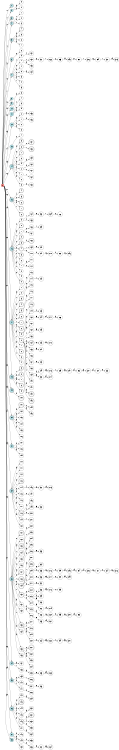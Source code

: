 digraph APTA {
__start0 [label="" shape="none"];

rankdir=LR;
size="8,5";

s0 [style="filled", color="black", fillcolor="#ff817b" shape="circle", label="0"];
s1 [style="rounded,filled", color="black", fillcolor="powderblue" shape="doublecircle", label="1"];
s2 [style="filled", color="black", fillcolor="powderblue" shape="circle", label="2"];
s3 [style="rounded,filled", color="black", fillcolor="powderblue" shape="doublecircle", label="3"];
s4 [style="rounded,filled", color="black", fillcolor="powderblue" shape="doublecircle", label="4"];
s5 [style="rounded,filled", color="black", fillcolor="powderblue" shape="doublecircle", label="5"];
s6 [style="rounded,filled", color="black", fillcolor="powderblue" shape="doublecircle", label="6"];
s7 [style="rounded,filled", color="black", fillcolor="powderblue" shape="doublecircle", label="7"];
s8 [style="filled", color="black", fillcolor="powderblue" shape="circle", label="8"];
s9 [style="rounded,filled", color="black", fillcolor="powderblue" shape="doublecircle", label="9"];
s10 [style="filled", color="black", fillcolor="powderblue" shape="circle", label="10"];
s11 [style="filled", color="black", fillcolor="powderblue" shape="circle", label="11"];
s12 [style="filled", color="black", fillcolor="powderblue" shape="circle", label="12"];
s13 [style="filled", color="black", fillcolor="powderblue" shape="circle", label="13"];
s14 [style="rounded,filled", color="black", fillcolor="powderblue" shape="doublecircle", label="14"];
s15 [style="rounded,filled", color="black", fillcolor="powderblue" shape="doublecircle", label="15"];
s16 [style="rounded,filled", color="black", fillcolor="powderblue" shape="doublecircle", label="16"];
s17 [style="rounded,filled", color="black", fillcolor="powderblue" shape="doublecircle", label="17"];
s18 [style="rounded,filled", color="black", fillcolor="powderblue" shape="doublecircle", label="18"];
s19 [style="rounded,filled", color="black", fillcolor="powderblue" shape="doublecircle", label="19"];
s20 [style="rounded,filled", color="black", fillcolor="powderblue" shape="doublecircle", label="20"];
s21 [style="filled", color="black", fillcolor="powderblue" shape="circle", label="21"];
s22 [style="rounded,filled", color="black", fillcolor="powderblue" shape="doublecircle", label="22"];
s23 [style="rounded,filled", color="black", fillcolor="powderblue" shape="doublecircle", label="23"];
s24 [style="filled", color="black", fillcolor="powderblue" shape="circle", label="24"];
s25 [style="filled", color="black", fillcolor="powderblue" shape="circle", label="25"];
s26 [style="rounded,filled", color="black", fillcolor="powderblue" shape="doublecircle", label="26"];
s27 [style="filled", color="black", fillcolor="powderblue" shape="circle", label="27"];
s28 [style="filled", color="black", fillcolor="powderblue" shape="circle", label="28"];
s29 [style="filled", color="black", fillcolor="white" shape="circle", label="29"];
s30 [style="filled", color="black", fillcolor="white" shape="circle", label="30"];
s31 [style="filled", color="black", fillcolor="white" shape="circle", label="31"];
s32 [style="filled", color="black", fillcolor="white" shape="circle", label="32"];
s33 [style="filled", color="black", fillcolor="white" shape="circle", label="33"];
s34 [style="rounded,filled", color="black", fillcolor="white" shape="doublecircle", label="34"];
s35 [style="filled", color="black", fillcolor="white" shape="circle", label="35"];
s36 [style="filled", color="black", fillcolor="white" shape="circle", label="36"];
s37 [style="filled", color="black", fillcolor="white" shape="circle", label="37"];
s38 [style="filled", color="black", fillcolor="white" shape="circle", label="38"];
s39 [style="filled", color="black", fillcolor="white" shape="circle", label="39"];
s40 [style="filled", color="black", fillcolor="white" shape="circle", label="40"];
s41 [style="filled", color="black", fillcolor="white" shape="circle", label="41"];
s42 [style="filled", color="black", fillcolor="white" shape="circle", label="42"];
s43 [style="filled", color="black", fillcolor="white" shape="circle", label="43"];
s44 [style="filled", color="black", fillcolor="white" shape="circle", label="44"];
s45 [style="filled", color="black", fillcolor="white" shape="circle", label="45"];
s46 [style="filled", color="black", fillcolor="white" shape="circle", label="46"];
s47 [style="filled", color="black", fillcolor="white" shape="circle", label="47"];
s48 [style="filled", color="black", fillcolor="white" shape="circle", label="48"];
s49 [style="filled", color="black", fillcolor="white" shape="circle", label="49"];
s50 [style="filled", color="black", fillcolor="white" shape="circle", label="50"];
s51 [style="filled", color="black", fillcolor="white" shape="circle", label="51"];
s52 [style="filled", color="black", fillcolor="white" shape="circle", label="52"];
s53 [style="filled", color="black", fillcolor="white" shape="circle", label="53"];
s54 [style="filled", color="black", fillcolor="white" shape="circle", label="54"];
s55 [style="rounded,filled", color="black", fillcolor="white" shape="doublecircle", label="55"];
s56 [style="rounded,filled", color="black", fillcolor="white" shape="doublecircle", label="56"];
s57 [style="rounded,filled", color="black", fillcolor="white" shape="doublecircle", label="57"];
s58 [style="filled", color="black", fillcolor="white" shape="circle", label="58"];
s59 [style="filled", color="black", fillcolor="white" shape="circle", label="59"];
s60 [style="filled", color="black", fillcolor="white" shape="circle", label="60"];
s61 [style="filled", color="black", fillcolor="white" shape="circle", label="61"];
s62 [style="filled", color="black", fillcolor="white" shape="circle", label="62"];
s63 [style="filled", color="black", fillcolor="white" shape="circle", label="63"];
s64 [style="rounded,filled", color="black", fillcolor="white" shape="doublecircle", label="64"];
s65 [style="rounded,filled", color="black", fillcolor="white" shape="doublecircle", label="65"];
s66 [style="rounded,filled", color="black", fillcolor="white" shape="doublecircle", label="66"];
s67 [style="rounded,filled", color="black", fillcolor="white" shape="doublecircle", label="67"];
s68 [style="rounded,filled", color="black", fillcolor="white" shape="doublecircle", label="68"];
s69 [style="filled", color="black", fillcolor="white" shape="circle", label="69"];
s70 [style="rounded,filled", color="black", fillcolor="white" shape="doublecircle", label="70"];
s71 [style="filled", color="black", fillcolor="white" shape="circle", label="71"];
s72 [style="rounded,filled", color="black", fillcolor="white" shape="doublecircle", label="72"];
s73 [style="rounded,filled", color="black", fillcolor="white" shape="doublecircle", label="73"];
s74 [style="rounded,filled", color="black", fillcolor="white" shape="doublecircle", label="74"];
s75 [style="rounded,filled", color="black", fillcolor="white" shape="doublecircle", label="75"];
s76 [style="filled", color="black", fillcolor="white" shape="circle", label="76"];
s77 [style="filled", color="black", fillcolor="white" shape="circle", label="77"];
s78 [style="filled", color="black", fillcolor="white" shape="circle", label="78"];
s79 [style="filled", color="black", fillcolor="white" shape="circle", label="79"];
s80 [style="rounded,filled", color="black", fillcolor="white" shape="doublecircle", label="80"];
s81 [style="filled", color="black", fillcolor="white" shape="circle", label="81"];
s82 [style="filled", color="black", fillcolor="white" shape="circle", label="82"];
s83 [style="rounded,filled", color="black", fillcolor="white" shape="doublecircle", label="83"];
s84 [style="rounded,filled", color="black", fillcolor="white" shape="doublecircle", label="84"];
s85 [style="rounded,filled", color="black", fillcolor="white" shape="doublecircle", label="85"];
s86 [style="rounded,filled", color="black", fillcolor="white" shape="doublecircle", label="86"];
s87 [style="rounded,filled", color="black", fillcolor="white" shape="doublecircle", label="87"];
s88 [style="rounded,filled", color="black", fillcolor="white" shape="doublecircle", label="88"];
s89 [style="rounded,filled", color="black", fillcolor="white" shape="doublecircle", label="89"];
s90 [style="rounded,filled", color="black", fillcolor="white" shape="doublecircle", label="90"];
s91 [style="filled", color="black", fillcolor="white" shape="circle", label="91"];
s92 [style="rounded,filled", color="black", fillcolor="white" shape="doublecircle", label="92"];
s93 [style="filled", color="black", fillcolor="white" shape="circle", label="93"];
s94 [style="filled", color="black", fillcolor="white" shape="circle", label="94"];
s95 [style="rounded,filled", color="black", fillcolor="white" shape="doublecircle", label="95"];
s96 [style="rounded,filled", color="black", fillcolor="white" shape="doublecircle", label="96"];
s97 [style="filled", color="black", fillcolor="white" shape="circle", label="97"];
s98 [style="rounded,filled", color="black", fillcolor="white" shape="doublecircle", label="98"];
s99 [style="rounded,filled", color="black", fillcolor="white" shape="doublecircle", label="99"];
s100 [style="rounded,filled", color="black", fillcolor="white" shape="doublecircle", label="100"];
s101 [style="rounded,filled", color="black", fillcolor="white" shape="doublecircle", label="101"];
s102 [style="filled", color="black", fillcolor="white" shape="circle", label="102"];
s103 [style="filled", color="black", fillcolor="white" shape="circle", label="103"];
s104 [style="filled", color="black", fillcolor="white" shape="circle", label="104"];
s105 [style="filled", color="black", fillcolor="white" shape="circle", label="105"];
s106 [style="filled", color="black", fillcolor="white" shape="circle", label="106"];
s107 [style="filled", color="black", fillcolor="white" shape="circle", label="107"];
s108 [style="filled", color="black", fillcolor="white" shape="circle", label="108"];
s109 [style="filled", color="black", fillcolor="white" shape="circle", label="109"];
s110 [style="filled", color="black", fillcolor="white" shape="circle", label="110"];
s111 [style="filled", color="black", fillcolor="white" shape="circle", label="111"];
s112 [style="filled", color="black", fillcolor="white" shape="circle", label="112"];
s113 [style="rounded,filled", color="black", fillcolor="white" shape="doublecircle", label="113"];
s114 [style="filled", color="black", fillcolor="white" shape="circle", label="114"];
s115 [style="filled", color="black", fillcolor="white" shape="circle", label="115"];
s116 [style="filled", color="black", fillcolor="white" shape="circle", label="116"];
s117 [style="filled", color="black", fillcolor="white" shape="circle", label="117"];
s118 [style="rounded,filled", color="black", fillcolor="white" shape="doublecircle", label="118"];
s119 [style="filled", color="black", fillcolor="white" shape="circle", label="119"];
s120 [style="filled", color="black", fillcolor="white" shape="circle", label="120"];
s121 [style="rounded,filled", color="black", fillcolor="white" shape="doublecircle", label="121"];
s122 [style="filled", color="black", fillcolor="white" shape="circle", label="122"];
s123 [style="rounded,filled", color="black", fillcolor="white" shape="doublecircle", label="123"];
s124 [style="filled", color="black", fillcolor="white" shape="circle", label="124"];
s125 [style="filled", color="black", fillcolor="white" shape="circle", label="125"];
s126 [style="filled", color="black", fillcolor="white" shape="circle", label="126"];
s127 [style="rounded,filled", color="black", fillcolor="white" shape="doublecircle", label="127"];
s128 [style="rounded,filled", color="black", fillcolor="white" shape="doublecircle", label="128"];
s129 [style="rounded,filled", color="black", fillcolor="white" shape="doublecircle", label="129"];
s130 [style="rounded,filled", color="black", fillcolor="white" shape="doublecircle", label="130"];
s131 [style="filled", color="black", fillcolor="white" shape="circle", label="131"];
s132 [style="filled", color="black", fillcolor="white" shape="circle", label="132"];
s133 [style="rounded,filled", color="black", fillcolor="white" shape="doublecircle", label="133"];
s134 [style="filled", color="black", fillcolor="white" shape="circle", label="134"];
s135 [style="filled", color="black", fillcolor="white" shape="circle", label="135"];
s136 [style="filled", color="black", fillcolor="white" shape="circle", label="136"];
s137 [style="filled", color="black", fillcolor="white" shape="circle", label="137"];
s138 [style="filled", color="black", fillcolor="white" shape="circle", label="138"];
s139 [style="filled", color="black", fillcolor="white" shape="circle", label="139"];
s140 [style="filled", color="black", fillcolor="white" shape="circle", label="140"];
s141 [style="filled", color="black", fillcolor="white" shape="circle", label="141"];
s142 [style="filled", color="black", fillcolor="white" shape="circle", label="142"];
s143 [style="rounded,filled", color="black", fillcolor="white" shape="doublecircle", label="143"];
s144 [style="filled", color="black", fillcolor="white" shape="circle", label="144"];
s145 [style="filled", color="black", fillcolor="white" shape="circle", label="145"];
s146 [style="rounded,filled", color="black", fillcolor="white" shape="doublecircle", label="146"];
s147 [style="filled", color="black", fillcolor="white" shape="circle", label="147"];
s148 [style="filled", color="black", fillcolor="white" shape="circle", label="148"];
s149 [style="filled", color="black", fillcolor="white" shape="circle", label="149"];
s150 [style="filled", color="black", fillcolor="white" shape="circle", label="150"];
s151 [style="filled", color="black", fillcolor="white" shape="circle", label="151"];
s152 [style="filled", color="black", fillcolor="white" shape="circle", label="152"];
s153 [style="filled", color="black", fillcolor="white" shape="circle", label="153"];
s154 [style="filled", color="black", fillcolor="white" shape="circle", label="154"];
s155 [style="filled", color="black", fillcolor="white" shape="circle", label="155"];
s156 [style="filled", color="black", fillcolor="white" shape="circle", label="156"];
s157 [style="rounded,filled", color="black", fillcolor="white" shape="doublecircle", label="157"];
s158 [style="rounded,filled", color="black", fillcolor="white" shape="doublecircle", label="158"];
s159 [style="filled", color="black", fillcolor="white" shape="circle", label="159"];
s160 [style="filled", color="black", fillcolor="white" shape="circle", label="160"];
s161 [style="filled", color="black", fillcolor="white" shape="circle", label="161"];
s162 [style="filled", color="black", fillcolor="white" shape="circle", label="162"];
s163 [style="filled", color="black", fillcolor="white" shape="circle", label="163"];
s164 [style="filled", color="black", fillcolor="white" shape="circle", label="164"];
s165 [style="filled", color="black", fillcolor="white" shape="circle", label="165"];
s166 [style="filled", color="black", fillcolor="white" shape="circle", label="166"];
s167 [style="filled", color="black", fillcolor="white" shape="circle", label="167"];
s168 [style="rounded,filled", color="black", fillcolor="white" shape="doublecircle", label="168"];
s169 [style="filled", color="black", fillcolor="white" shape="circle", label="169"];
s170 [style="filled", color="black", fillcolor="white" shape="circle", label="170"];
s171 [style="filled", color="black", fillcolor="white" shape="circle", label="171"];
s172 [style="filled", color="black", fillcolor="white" shape="circle", label="172"];
s173 [style="filled", color="black", fillcolor="white" shape="circle", label="173"];
s174 [style="filled", color="black", fillcolor="white" shape="circle", label="174"];
s175 [style="filled", color="black", fillcolor="white" shape="circle", label="175"];
s176 [style="filled", color="black", fillcolor="white" shape="circle", label="176"];
s177 [style="filled", color="black", fillcolor="white" shape="circle", label="177"];
s178 [style="rounded,filled", color="black", fillcolor="white" shape="doublecircle", label="178"];
s179 [style="filled", color="black", fillcolor="white" shape="circle", label="179"];
s180 [style="filled", color="black", fillcolor="white" shape="circle", label="180"];
s181 [style="filled", color="black", fillcolor="white" shape="circle", label="181"];
s182 [style="filled", color="black", fillcolor="white" shape="circle", label="182"];
s183 [style="filled", color="black", fillcolor="white" shape="circle", label="183"];
s184 [style="rounded,filled", color="black", fillcolor="white" shape="doublecircle", label="184"];
s185 [style="filled", color="black", fillcolor="white" shape="circle", label="185"];
s186 [style="filled", color="black", fillcolor="white" shape="circle", label="186"];
s187 [style="filled", color="black", fillcolor="white" shape="circle", label="187"];
s188 [style="filled", color="black", fillcolor="white" shape="circle", label="188"];
s189 [style="filled", color="black", fillcolor="white" shape="circle", label="189"];
s190 [style="filled", color="black", fillcolor="white" shape="circle", label="190"];
s191 [style="filled", color="black", fillcolor="white" shape="circle", label="191"];
s192 [style="rounded,filled", color="black", fillcolor="white" shape="doublecircle", label="192"];
s193 [style="rounded,filled", color="black", fillcolor="white" shape="doublecircle", label="193"];
s194 [style="filled", color="black", fillcolor="white" shape="circle", label="194"];
s195 [style="filled", color="black", fillcolor="white" shape="circle", label="195"];
s196 [style="filled", color="black", fillcolor="white" shape="circle", label="196"];
s197 [style="filled", color="black", fillcolor="white" shape="circle", label="197"];
s198 [style="filled", color="black", fillcolor="white" shape="circle", label="198"];
s199 [style="filled", color="black", fillcolor="white" shape="circle", label="199"];
s200 [style="filled", color="black", fillcolor="white" shape="circle", label="200"];
s201 [style="filled", color="black", fillcolor="white" shape="circle", label="201"];
s202 [style="filled", color="black", fillcolor="white" shape="circle", label="202"];
s203 [style="filled", color="black", fillcolor="white" shape="circle", label="203"];
s204 [style="filled", color="black", fillcolor="white" shape="circle", label="204"];
s205 [style="filled", color="black", fillcolor="white" shape="circle", label="205"];
s206 [style="filled", color="black", fillcolor="white" shape="circle", label="206"];
s207 [style="filled", color="black", fillcolor="white" shape="circle", label="207"];
s208 [style="rounded,filled", color="black", fillcolor="white" shape="doublecircle", label="208"];
s209 [style="filled", color="black", fillcolor="white" shape="circle", label="209"];
s210 [style="filled", color="black", fillcolor="white" shape="circle", label="210"];
s211 [style="filled", color="black", fillcolor="white" shape="circle", label="211"];
s212 [style="rounded,filled", color="black", fillcolor="white" shape="doublecircle", label="212"];
s213 [style="filled", color="black", fillcolor="white" shape="circle", label="213"];
s214 [style="filled", color="black", fillcolor="white" shape="circle", label="214"];
s215 [style="filled", color="black", fillcolor="white" shape="circle", label="215"];
s216 [style="filled", color="black", fillcolor="white" shape="circle", label="216"];
s217 [style="filled", color="black", fillcolor="white" shape="circle", label="217"];
s218 [style="filled", color="black", fillcolor="white" shape="circle", label="218"];
s219 [style="filled", color="black", fillcolor="white" shape="circle", label="219"];
s220 [style="filled", color="black", fillcolor="white" shape="circle", label="220"];
s221 [style="rounded,filled", color="black", fillcolor="white" shape="doublecircle", label="221"];
s222 [style="filled", color="black", fillcolor="white" shape="circle", label="222"];
s223 [style="filled", color="black", fillcolor="white" shape="circle", label="223"];
s224 [style="filled", color="black", fillcolor="white" shape="circle", label="224"];
s225 [style="filled", color="black", fillcolor="white" shape="circle", label="225"];
s226 [style="rounded,filled", color="black", fillcolor="white" shape="doublecircle", label="226"];
s227 [style="filled", color="black", fillcolor="white" shape="circle", label="227"];
s228 [style="filled", color="black", fillcolor="white" shape="circle", label="228"];
s229 [style="filled", color="black", fillcolor="white" shape="circle", label="229"];
s230 [style="filled", color="black", fillcolor="white" shape="circle", label="230"];
s231 [style="rounded,filled", color="black", fillcolor="white" shape="doublecircle", label="231"];
s232 [style="filled", color="black", fillcolor="white" shape="circle", label="232"];
s233 [style="filled", color="black", fillcolor="white" shape="circle", label="233"];
s234 [style="filled", color="black", fillcolor="white" shape="circle", label="234"];
s235 [style="filled", color="black", fillcolor="white" shape="circle", label="235"];
s236 [style="filled", color="black", fillcolor="white" shape="circle", label="236"];
s237 [style="filled", color="black", fillcolor="white" shape="circle", label="237"];
s238 [style="filled", color="black", fillcolor="white" shape="circle", label="238"];
s239 [style="filled", color="black", fillcolor="white" shape="circle", label="239"];
s240 [style="filled", color="black", fillcolor="white" shape="circle", label="240"];
s241 [style="filled", color="black", fillcolor="white" shape="circle", label="241"];
s242 [style="filled", color="black", fillcolor="white" shape="circle", label="242"];
s243 [style="filled", color="black", fillcolor="white" shape="circle", label="243"];
s244 [style="filled", color="black", fillcolor="white" shape="circle", label="244"];
s245 [style="filled", color="black", fillcolor="white" shape="circle", label="245"];
s246 [style="filled", color="black", fillcolor="white" shape="circle", label="246"];
s247 [style="filled", color="black", fillcolor="white" shape="circle", label="247"];
s248 [style="filled", color="black", fillcolor="white" shape="circle", label="248"];
s249 [style="filled", color="black", fillcolor="white" shape="circle", label="249"];
s250 [style="filled", color="black", fillcolor="white" shape="circle", label="250"];
s251 [style="filled", color="black", fillcolor="white" shape="circle", label="251"];
s252 [style="filled", color="black", fillcolor="white" shape="circle", label="252"];
s253 [style="filled", color="black", fillcolor="white" shape="circle", label="253"];
s254 [style="filled", color="black", fillcolor="white" shape="circle", label="254"];
s255 [style="filled", color="black", fillcolor="white" shape="circle", label="255"];
s256 [style="filled", color="black", fillcolor="white" shape="circle", label="256"];
s257 [style="filled", color="black", fillcolor="white" shape="circle", label="257"];
s258 [style="filled", color="black", fillcolor="white" shape="circle", label="258"];
s259 [style="filled", color="black", fillcolor="white" shape="circle", label="259"];
s260 [style="filled", color="black", fillcolor="white" shape="circle", label="260"];
s261 [style="filled", color="black", fillcolor="white" shape="circle", label="261"];
s262 [style="filled", color="black", fillcolor="white" shape="circle", label="262"];
s263 [style="filled", color="black", fillcolor="white" shape="circle", label="263"];
s264 [style="filled", color="black", fillcolor="white" shape="circle", label="264"];
s265 [style="filled", color="black", fillcolor="white" shape="circle", label="265"];
s266 [style="filled", color="black", fillcolor="white" shape="circle", label="266"];
s267 [style="filled", color="black", fillcolor="white" shape="circle", label="267"];
s268 [style="filled", color="black", fillcolor="white" shape="circle", label="268"];
s269 [style="filled", color="black", fillcolor="white" shape="circle", label="269"];
s270 [style="filled", color="black", fillcolor="white" shape="circle", label="270"];
s271 [style="filled", color="black", fillcolor="white" shape="circle", label="271"];
s272 [style="filled", color="black", fillcolor="white" shape="circle", label="272"];
s273 [style="filled", color="black", fillcolor="white" shape="circle", label="273"];
s274 [style="filled", color="black", fillcolor="white" shape="circle", label="274"];
s275 [style="filled", color="black", fillcolor="white" shape="circle", label="275"];
s276 [style="filled", color="black", fillcolor="white" shape="circle", label="276"];
s277 [style="filled", color="black", fillcolor="white" shape="circle", label="277"];
s278 [style="filled", color="black", fillcolor="white" shape="circle", label="278"];
s279 [style="filled", color="black", fillcolor="white" shape="circle", label="279"];
s280 [style="filled", color="black", fillcolor="white" shape="circle", label="280"];
s281 [style="filled", color="black", fillcolor="white" shape="circle", label="281"];
s282 [style="filled", color="black", fillcolor="white" shape="circle", label="282"];
s283 [style="filled", color="black", fillcolor="white" shape="circle", label="283"];
s284 [style="filled", color="black", fillcolor="white" shape="circle", label="284"];
s285 [style="filled", color="black", fillcolor="white" shape="circle", label="285"];
s286 [style="filled", color="black", fillcolor="white" shape="circle", label="286"];
s287 [style="filled", color="black", fillcolor="white" shape="circle", label="287"];
s288 [style="filled", color="black", fillcolor="white" shape="circle", label="288"];
s289 [style="filled", color="black", fillcolor="white" shape="circle", label="289"];
s290 [style="filled", color="black", fillcolor="white" shape="circle", label="290"];
s291 [style="filled", color="black", fillcolor="white" shape="circle", label="291"];
s292 [style="filled", color="black", fillcolor="white" shape="circle", label="292"];
s293 [style="filled", color="black", fillcolor="white" shape="circle", label="293"];
s294 [style="filled", color="black", fillcolor="white" shape="circle", label="294"];
s295 [style="filled", color="black", fillcolor="white" shape="circle", label="295"];
s296 [style="filled", color="black", fillcolor="white" shape="circle", label="296"];
s297 [style="filled", color="black", fillcolor="white" shape="circle", label="297"];
s298 [style="filled", color="black", fillcolor="white" shape="circle", label="298"];
s299 [style="filled", color="black", fillcolor="white" shape="circle", label="299"];
s300 [style="filled", color="black", fillcolor="white" shape="circle", label="300"];
s301 [style="filled", color="black", fillcolor="white" shape="circle", label="301"];
s302 [style="filled", color="black", fillcolor="white" shape="circle", label="302"];
s303 [style="filled", color="black", fillcolor="white" shape="circle", label="303"];
s304 [style="filled", color="black", fillcolor="white" shape="circle", label="304"];
s305 [style="filled", color="black", fillcolor="white" shape="circle", label="305"];
s306 [style="filled", color="black", fillcolor="white" shape="circle", label="306"];
s307 [style="filled", color="black", fillcolor="white" shape="circle", label="307"];
s308 [style="filled", color="black", fillcolor="white" shape="circle", label="308"];
s309 [style="filled", color="black", fillcolor="white" shape="circle", label="309"];
s310 [style="filled", color="black", fillcolor="white" shape="circle", label="310"];
s311 [style="filled", color="black", fillcolor="white" shape="circle", label="311"];
s312 [style="filled", color="black", fillcolor="white" shape="circle", label="312"];
s313 [style="filled", color="black", fillcolor="white" shape="circle", label="313"];
s314 [style="filled", color="black", fillcolor="white" shape="circle", label="314"];
s315 [style="filled", color="black", fillcolor="white" shape="circle", label="315"];
s316 [style="filled", color="black", fillcolor="white" shape="circle", label="316"];
s0 -> s1 [label="0"];
s0 -> s2 [label="1"];
s0 -> s3 [label="2"];
s0 -> s4 [label="4"];
s0 -> s5 [label="5"];
s0 -> s6 [label="6"];
s0 -> s7 [label="7"];
s0 -> s8 [label="9"];
s0 -> s9 [label="10"];
s0 -> s10 [label="12"];
s0 -> s11 [label="13"];
s0 -> s12 [label="14"];
s0 -> s13 [label="15"];
s0 -> s14 [label="16"];
s0 -> s15 [label="17"];
s0 -> s16 [label="18"];
s0 -> s17 [label="19"];
s0 -> s18 [label="20"];
s0 -> s19 [label="21"];
s0 -> s20 [label="22"];
s0 -> s21 [label="23"];
s0 -> s22 [label="24"];
s0 -> s23 [label="25"];
s0 -> s24 [label="26"];
s0 -> s25 [label="27"];
s0 -> s26 [label="28"];
s0 -> s27 [label="29"];
s0 -> s28 [label="30"];
s2 -> s29 [label="5"];
s2 -> s30 [label="6"];
s4 -> s31 [label="7"];
s4 -> s32 [label="19"];
s4 -> s33 [label="27"];
s5 -> s34 [label="3"];
s5 -> s35 [label="19"];
s5 -> s36 [label="24"];
s5 -> s37 [label="25"];
s6 -> s38 [label="28"];
s7 -> s39 [label="1"];
s7 -> s40 [label="18"];
s7 -> s41 [label="19"];
s7 -> s42 [label="22"];
s7 -> s43 [label="24"];
s7 -> s44 [label="25"];
s7 -> s45 [label="27"];
s10 -> s46 [label="9"];
s11 -> s47 [label="14"];
s11 -> s48 [label="16"];
s11 -> s49 [label="19"];
s12 -> s50 [label="5"];
s12 -> s51 [label="7"];
s12 -> s52 [label="19"];
s12 -> s53 [label="25"];
s13 -> s54 [label="19"];
s14 -> s55 [label="18"];
s14 -> s56 [label="19"];
s14 -> s57 [label="20"];
s14 -> s58 [label="23"];
s14 -> s59 [label="24"];
s14 -> s60 [label="25"];
s14 -> s61 [label="27"];
s14 -> s62 [label="28"];
s14 -> s63 [label="29"];
s15 -> s64 [label="4"];
s15 -> s65 [label="16"];
s15 -> s66 [label="18"];
s15 -> s67 [label="19"];
s15 -> s68 [label="20"];
s16 -> s69 [label="4"];
s16 -> s70 [label="5"];
s16 -> s71 [label="7"];
s16 -> s72 [label="16"];
s16 -> s73 [label="17"];
s16 -> s74 [label="19"];
s16 -> s75 [label="21"];
s16 -> s76 [label="22"];
s16 -> s77 [label="24"];
s16 -> s78 [label="25"];
s16 -> s79 [label="27"];
s16 -> s80 [label="28"];
s17 -> s81 [label="5"];
s17 -> s82 [label="7"];
s17 -> s83 [label="16"];
s17 -> s84 [label="17"];
s17 -> s85 [label="18"];
s17 -> s86 [label="20"];
s17 -> s87 [label="21"];
s17 -> s88 [label="22"];
s17 -> s89 [label="24"];
s17 -> s90 [label="25"];
s17 -> s91 [label="27"];
s17 -> s92 [label="28"];
s17 -> s93 [label="29"];
s17 -> s94 [label="31"];
s18 -> s95 [label="7"];
s18 -> s96 [label="16"];
s18 -> s97 [label="18"];
s18 -> s98 [label="19"];
s18 -> s99 [label="25"];
s19 -> s100 [label="19"];
s20 -> s101 [label="19"];
s20 -> s102 [label="23"];
s20 -> s103 [label="24"];
s20 -> s104 [label="25"];
s20 -> s105 [label="28"];
s20 -> s106 [label="29"];
s21 -> s107 [label="19"];
s21 -> s108 [label="24"];
s21 -> s109 [label="25"];
s22 -> s110 [label="5"];
s22 -> s111 [label="7"];
s22 -> s112 [label="16"];
s22 -> s113 [label="17"];
s22 -> s114 [label="18"];
s22 -> s115 [label="19"];
s22 -> s116 [label="22"];
s22 -> s117 [label="23"];
s22 -> s118 [label="25"];
s22 -> s119 [label="27"];
s22 -> s120 [label="29"];
s23 -> s121 [label="0"];
s23 -> s122 [label="5"];
s23 -> s123 [label="7"];
s23 -> s124 [label="13"];
s23 -> s125 [label="14"];
s23 -> s126 [label="15"];
s23 -> s127 [label="16"];
s23 -> s128 [label="17"];
s23 -> s129 [label="18"];
s23 -> s130 [label="19"];
s23 -> s131 [label="22"];
s23 -> s132 [label="23"];
s23 -> s133 [label="24"];
s23 -> s134 [label="27"];
s23 -> s135 [label="28"];
s23 -> s136 [label="29"];
s24 -> s137 [label="25"];
s24 -> s138 [label="27"];
s25 -> s139 [label="18"];
s25 -> s140 [label="19"];
s25 -> s141 [label="31"];
s26 -> s142 [label="18"];
s26 -> s143 [label="19"];
s26 -> s144 [label="23"];
s26 -> s145 [label="24"];
s26 -> s146 [label="25"];
s26 -> s147 [label="29"];
s27 -> s148 [label="19"];
s27 -> s149 [label="25"];
s27 -> s150 [label="28"];
s39 -> s151 [label="4"];
s40 -> s152 [label="7"];
s40 -> s153 [label="19"];
s42 -> s154 [label="25"];
s50 -> s155 [label="25"];
s51 -> s156 [label="19"];
s56 -> s157 [label="0"];
s56 -> s158 [label="20"];
s59 -> s159 [label="25"];
s60 -> s160 [label="19"];
s60 -> s161 [label="28"];
s61 -> s162 [label="7"];
s63 -> s163 [label="19"];
s69 -> s164 [label="7"];
s69 -> s165 [label="14"];
s71 -> s166 [label="18"];
s71 -> s167 [label="28"];
s73 -> s168 [label="19"];
s74 -> s169 [label="17"];
s74 -> s170 [label="18"];
s77 -> s171 [label="25"];
s77 -> s172 [label="28"];
s81 -> s173 [label="19"];
s82 -> s174 [label="18"];
s83 -> s175 [label="5"];
s85 -> s176 [label="25"];
s85 -> s177 [label="27"];
s88 -> s178 [label="19"];
s89 -> s179 [label="16"];
s89 -> s180 [label="19"];
s89 -> s181 [label="25"];
s90 -> s182 [label="14"];
s90 -> s183 [label="17"];
s90 -> s184 [label="18"];
s90 -> s185 [label="19"];
s90 -> s186 [label="23"];
s90 -> s187 [label="24"];
s90 -> s188 [label="27"];
s90 -> s189 [label="28"];
s90 -> s190 [label="31"];
s93 -> s191 [label="19"];
s96 -> s192 [label="25"];
s97 -> s193 [label="19"];
s101 -> s194 [label="22"];
s101 -> s195 [label="25"];
s114 -> s196 [label="24"];
s115 -> s197 [label="28"];
s118 -> s198 [label="19"];
s118 -> s199 [label="24"];
s118 -> s200 [label="28"];
s119 -> s201 [label="14"];
s123 -> s202 [label="19"];
s124 -> s203 [label="11"];
s125 -> s204 [label="19"];
s125 -> s205 [label="25"];
s126 -> s206 [label="19"];
s129 -> s207 [label="5"];
s129 -> s208 [label="17"];
s129 -> s209 [label="19"];
s129 -> s210 [label="24"];
s129 -> s211 [label="25"];
s130 -> s212 [label="16"];
s130 -> s213 [label="25"];
s130 -> s214 [label="28"];
s131 -> s215 [label="16"];
s131 -> s216 [label="23"];
s133 -> s217 [label="5"];
s133 -> s218 [label="7"];
s133 -> s219 [label="16"];
s133 -> s220 [label="25"];
s135 -> s221 [label="22"];
s135 -> s222 [label="24"];
s135 -> s223 [label="25"];
s135 -> s224 [label="29"];
s138 -> s225 [label="25"];
s139 -> s226 [label="17"];
s140 -> s227 [label="25"];
s141 -> s228 [label="28"];
s142 -> s229 [label="25"];
s145 -> s230 [label="25"];
s146 -> s231 [label="19"];
s146 -> s232 [label="24"];
s146 -> s233 [label="28"];
s147 -> s234 [label="25"];
s149 -> s235 [label="19"];
s149 -> s236 [label="28"];
s152 -> s237 [label="18"];
s164 -> s238 [label="18"];
s166 -> s239 [label="7"];
s169 -> s240 [label="18"];
s170 -> s241 [label="19"];
s174 -> s242 [label="7"];
s179 -> s243 [label="14"];
s180 -> s244 [label="25"];
s182 -> s245 [label="25"];
s184 -> s246 [label="16"];
s185 -> s247 [label="25"];
s187 -> s248 [label="18"];
s189 -> s249 [label="24"];
s189 -> s250 [label="25"];
s196 -> s251 [label="18"];
s199 -> s252 [label="25"];
s206 -> s253 [label="26"];
s209 -> s254 [label="18"];
s209 -> s255 [label="24"];
s210 -> s256 [label="18"];
s211 -> s257 [label="18"];
s213 -> s258 [label="19"];
s213 -> s259 [label="24"];
s213 -> s260 [label="29"];
s214 -> s261 [label="29"];
s215 -> s262 [label="5"];
s216 -> s263 [label="22"];
s220 -> s264 [label="24"];
s225 -> s265 [label="28"];
s227 -> s266 [label="18"];
s236 -> s267 [label="19"];
s237 -> s268 [label="7"];
s238 -> s269 [label="7"];
s241 -> s270 [label="18"];
s244 -> s271 [label="24"];
s246 -> s272 [label="22"];
s249 -> s273 [label="25"];
s250 -> s274 [label="24"];
s251 -> s275 [label="19"];
s255 -> s276 [label="18"];
s256 -> s277 [label="25"];
s258 -> s278 [label="25"];
s261 -> s279 [label="19"];
s262 -> s280 [label="16"];
s263 -> s281 [label="19"];
s264 -> s282 [label="25"];
s265 -> s283 [label="29"];
s267 -> s284 [label="25"];
s268 -> s285 [label="18"];
s269 -> s286 [label="18"];
s270 -> s287 [label="19"];
s271 -> s288 [label="25"];
s273 -> s289 [label="24"];
s276 -> s290 [label="19"];
s277 -> s291 [label="28"];
s278 -> s292 [label="18"];
s280 -> s293 [label="19"];
s282 -> s294 [label="24"];
s285 -> s295 [label="19"];
s287 -> s296 [label="18"];
s289 -> s297 [label="25"];
s290 -> s298 [label="24"];
s291 -> s299 [label="29"];
s293 -> s300 [label="28"];
s294 -> s301 [label="25"];
s295 -> s302 [label="27"];
s297 -> s303 [label="24"];
s298 -> s304 [label="19"];
s300 -> s305 [label="19"];
s302 -> s306 [label="7"];
s303 -> s307 [label="25"];
s304 -> s308 [label="24"];
s306 -> s309 [label="18"];
s307 -> s310 [label="24"];
s308 -> s311 [label="18"];
s309 -> s312 [label="7"];
s310 -> s313 [label="19"];
s311 -> s314 [label="24"];
s312 -> s315 [label="19"];
s314 -> s316 [label="18"];

}